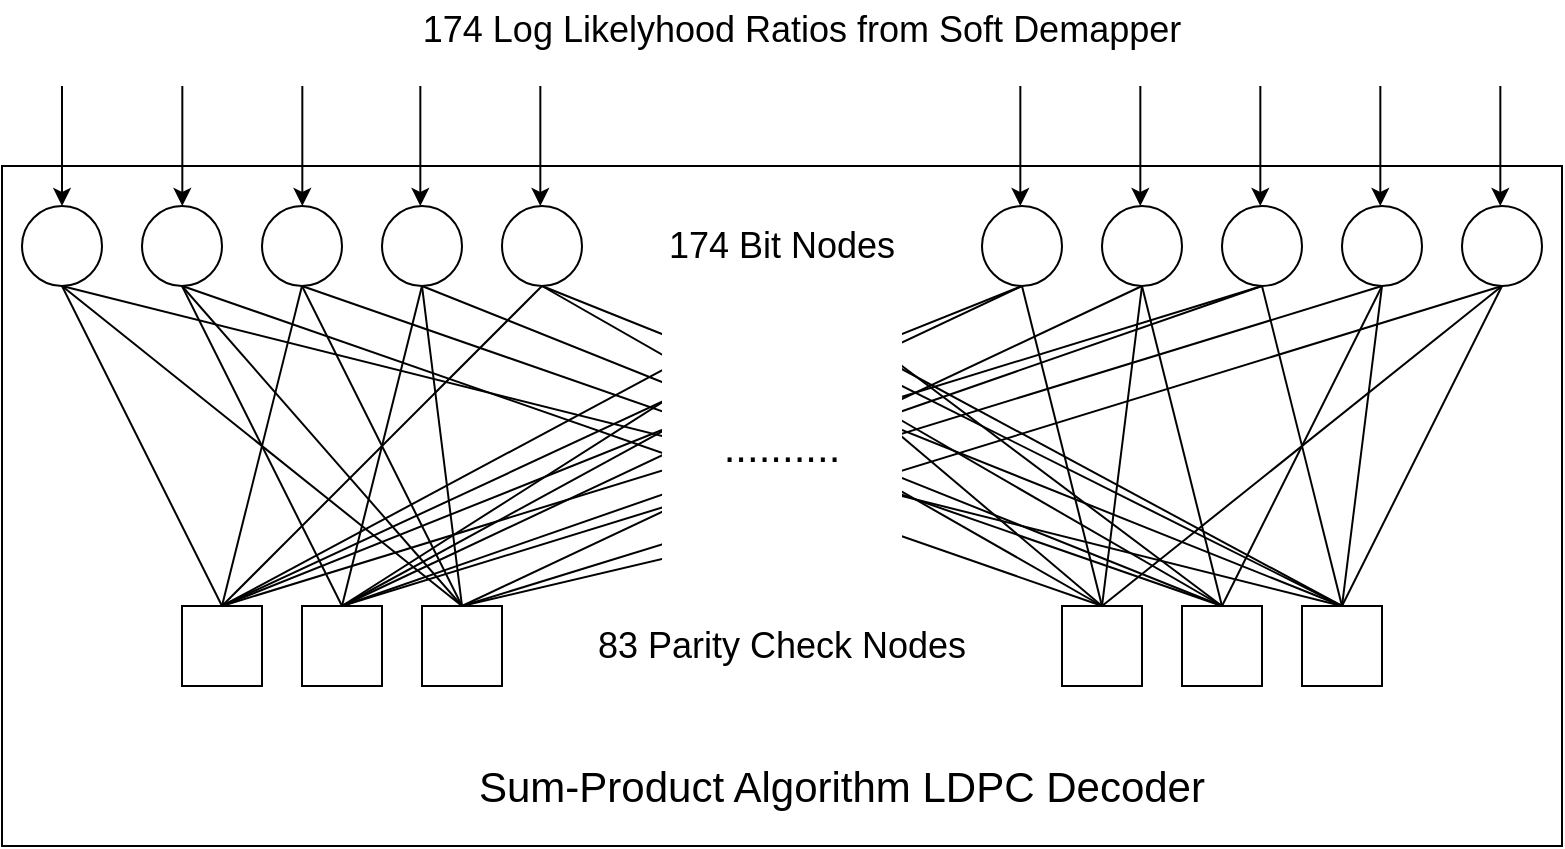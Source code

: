 <mxGraphModel dx="729" dy="750" grid="1" gridSize="10" guides="1" tooltips="1" connect="1" arrows="1" fold="1" page="1" pageScale="1" pageWidth="827" pageHeight="1169" background="#ffffff"><root><mxCell id="0"/><mxCell id="1" parent="0"/><mxCell id="70" value="" style="rounded=0;whiteSpace=wrap;html=1;fontSize=21;" vertex="1" parent="1"><mxGeometry x="30" y="140" width="780" height="340" as="geometry"/></mxCell><mxCell id="2" value="" style="ellipse;whiteSpace=wrap;html=1;aspect=fixed;" vertex="1" parent="1"><mxGeometry x="40" y="160" width="40" height="40" as="geometry"/></mxCell><mxCell id="4" value="" style="whiteSpace=wrap;html=1;aspect=fixed;" vertex="1" parent="1"><mxGeometry x="120" y="360" width="40" height="40" as="geometry"/></mxCell><mxCell id="5" value="" style="ellipse;whiteSpace=wrap;html=1;aspect=fixed;" vertex="1" parent="1"><mxGeometry x="100" y="160" width="40" height="40" as="geometry"/></mxCell><mxCell id="6" value="" style="ellipse;whiteSpace=wrap;html=1;aspect=fixed;" vertex="1" parent="1"><mxGeometry x="160" y="160" width="40" height="40" as="geometry"/></mxCell><mxCell id="7" value="" style="ellipse;whiteSpace=wrap;html=1;aspect=fixed;" vertex="1" parent="1"><mxGeometry x="220" y="160" width="40" height="40" as="geometry"/></mxCell><mxCell id="8" value="" style="ellipse;whiteSpace=wrap;html=1;aspect=fixed;" vertex="1" parent="1"><mxGeometry x="280" y="160" width="40" height="40" as="geometry"/></mxCell><mxCell id="9" value="" style="ellipse;whiteSpace=wrap;html=1;aspect=fixed;" vertex="1" parent="1"><mxGeometry x="520" y="160" width="40" height="40" as="geometry"/></mxCell><mxCell id="10" value="" style="ellipse;whiteSpace=wrap;html=1;aspect=fixed;" vertex="1" parent="1"><mxGeometry x="580" y="160" width="40" height="40" as="geometry"/></mxCell><mxCell id="11" value="" style="ellipse;whiteSpace=wrap;html=1;aspect=fixed;" vertex="1" parent="1"><mxGeometry x="640" y="160" width="40" height="40" as="geometry"/></mxCell><mxCell id="12" value="" style="ellipse;whiteSpace=wrap;html=1;aspect=fixed;" vertex="1" parent="1"><mxGeometry x="700" y="160" width="40" height="40" as="geometry"/></mxCell><mxCell id="13" value="" style="ellipse;whiteSpace=wrap;html=1;aspect=fixed;" vertex="1" parent="1"><mxGeometry x="760" y="160" width="40" height="40" as="geometry"/></mxCell><mxCell id="14" value="" style="whiteSpace=wrap;html=1;aspect=fixed;" vertex="1" parent="1"><mxGeometry x="180" y="360" width="40" height="40" as="geometry"/></mxCell><mxCell id="15" value="" style="whiteSpace=wrap;html=1;aspect=fixed;" vertex="1" parent="1"><mxGeometry x="240" y="360" width="40" height="40" as="geometry"/></mxCell><mxCell id="20" value="" style="whiteSpace=wrap;html=1;aspect=fixed;" vertex="1" parent="1"><mxGeometry x="560" y="360" width="40" height="40" as="geometry"/></mxCell><mxCell id="21" value="" style="whiteSpace=wrap;html=1;aspect=fixed;" vertex="1" parent="1"><mxGeometry x="620" y="360" width="40" height="40" as="geometry"/></mxCell><mxCell id="22" value="" style="whiteSpace=wrap;html=1;aspect=fixed;" vertex="1" parent="1"><mxGeometry x="680" y="360" width="40" height="40" as="geometry"/></mxCell><mxCell id="23" value="" style="endArrow=none;startArrow=none;html=1;exitX=0.5;exitY=1;entryX=0.5;entryY=0;startFill=0;endFill=0;" edge="1" parent="1" source="2" target="4"><mxGeometry width="50" height="50" relative="1" as="geometry"><mxPoint x="40" y="470" as="sourcePoint"/><mxPoint x="90" y="420" as="targetPoint"/></mxGeometry></mxCell><mxCell id="24" value="&lt;font style=&quot;font-size: 18px&quot;&gt;&lt;font&gt;83 Parity&amp;nbsp;&lt;/font&gt;Check Nodes&lt;/font&gt;" style="text;html=1;strokeColor=none;fillColor=none;align=center;verticalAlign=middle;whiteSpace=wrap;rounded=0;" vertex="1" parent="1"><mxGeometry x="280" y="360" width="280" height="40" as="geometry"/></mxCell><mxCell id="25" value="" style="endArrow=none;startArrow=none;html=1;exitX=0.5;exitY=1;entryX=0.5;entryY=0;startFill=0;endFill=0;" edge="1" parent="1"><mxGeometry width="50" height="50" relative="1" as="geometry"><mxPoint x="120.167" y="200" as="sourcePoint"/><mxPoint x="580.167" y="360" as="targetPoint"/></mxGeometry></mxCell><mxCell id="26" value="" style="endArrow=none;startArrow=none;html=1;entryX=0.5;entryY=0;startFill=0;endFill=0;" edge="1" parent="1" target="15"><mxGeometry width="50" height="50" relative="1" as="geometry"><mxPoint x="60" y="200" as="sourcePoint"/><mxPoint x="320.167" y="360" as="targetPoint"/></mxGeometry></mxCell><mxCell id="27" value="" style="endArrow=none;startArrow=none;html=1;entryX=0.5;entryY=1;exitX=0.5;exitY=0;startFill=0;endFill=0;" edge="1" parent="1" source="4" target="8"><mxGeometry width="50" height="50" relative="1" as="geometry"><mxPoint x="10" y="470" as="sourcePoint"/><mxPoint x="60" y="420" as="targetPoint"/></mxGeometry></mxCell><mxCell id="28" value="" style="endArrow=none;startArrow=none;html=1;exitX=0.5;exitY=1;entryX=0.5;entryY=0;startFill=0;endFill=0;" edge="1" parent="1" source="5" target="14"><mxGeometry width="50" height="50" relative="1" as="geometry"><mxPoint x="10" y="470" as="sourcePoint"/><mxPoint x="60" y="420" as="targetPoint"/></mxGeometry></mxCell><mxCell id="29" value="" style="endArrow=none;startArrow=none;html=1;exitX=0.5;exitY=1;entryX=0.5;entryY=0;startFill=0;endFill=0;" edge="1" parent="1" source="6" target="15"><mxGeometry width="50" height="50" relative="1" as="geometry"><mxPoint x="10" y="470" as="sourcePoint"/><mxPoint x="60" y="420" as="targetPoint"/></mxGeometry></mxCell><mxCell id="30" value="" style="endArrow=none;startArrow=none;html=1;entryX=0.5;entryY=1;exitX=0.5;exitY=0;startFill=0;endFill=0;" edge="1" parent="1" source="14" target="7"><mxGeometry width="50" height="50" relative="1" as="geometry"><mxPoint x="10" y="470" as="sourcePoint"/><mxPoint x="60" y="420" as="targetPoint"/></mxGeometry></mxCell><mxCell id="31" value="" style="endArrow=none;startArrow=none;html=1;entryX=0.5;entryY=1;exitX=0.5;exitY=0;startFill=0;endFill=0;" edge="1" parent="1" source="4" target="9"><mxGeometry width="50" height="50" relative="1" as="geometry"><mxPoint x="90" y="470" as="sourcePoint"/><mxPoint x="140" y="420" as="targetPoint"/></mxGeometry></mxCell><mxCell id="32" value="" style="endArrow=none;startArrow=none;html=1;entryX=0.5;entryY=1;startFill=0;endFill=0;" edge="1" parent="1" target="10"><mxGeometry width="50" height="50" relative="1" as="geometry"><mxPoint x="260" y="360" as="sourcePoint"/><mxPoint x="130" y="420" as="targetPoint"/></mxGeometry></mxCell><mxCell id="33" value="" style="endArrow=none;startArrow=none;html=1;entryX=0.5;entryY=1;exitX=0.5;exitY=0;startFill=0;endFill=0;" edge="1" parent="1" source="4" target="6"><mxGeometry width="50" height="50" relative="1" as="geometry"><mxPoint x="20" y="470" as="sourcePoint"/><mxPoint x="70" y="420" as="targetPoint"/></mxGeometry></mxCell><mxCell id="34" value="" style="endArrow=none;startArrow=none;html=1;entryX=0.5;entryY=0;startFill=0;endFill=0;" edge="1" parent="1" target="22"><mxGeometry width="50" height="50" relative="1" as="geometry"><mxPoint x="60" y="200" as="sourcePoint"/><mxPoint x="100" y="420" as="targetPoint"/></mxGeometry></mxCell><mxCell id="35" value="" style="endArrow=none;startArrow=none;html=1;entryX=0.5;entryY=1;startFill=0;endFill=0;" edge="1" parent="1" target="7"><mxGeometry width="50" height="50" relative="1" as="geometry"><mxPoint x="260" y="360" as="sourcePoint"/><mxPoint x="100" y="420" as="targetPoint"/></mxGeometry></mxCell><mxCell id="36" value="" style="endArrow=none;startArrow=none;html=1;entryX=0.5;entryY=1;startFill=0;endFill=0;" edge="1" parent="1" target="5"><mxGeometry width="50" height="50" relative="1" as="geometry"><mxPoint x="260" y="360" as="sourcePoint"/><mxPoint x="130" y="200" as="targetPoint"/></mxGeometry></mxCell><mxCell id="37" value="" style="endArrow=none;startArrow=none;html=1;entryX=0.5;entryY=1;startFill=0;endFill=0;" edge="1" parent="1" target="9"><mxGeometry width="50" height="50" relative="1" as="geometry"><mxPoint x="580" y="360" as="sourcePoint"/><mxPoint x="250" y="420" as="targetPoint"/></mxGeometry></mxCell><mxCell id="38" value="" style="endArrow=none;startArrow=none;html=1;entryX=0.5;entryY=1;exitX=0.5;exitY=0;startFill=0;endFill=0;" edge="1" parent="1" source="21" target="12"><mxGeometry width="50" height="50" relative="1" as="geometry"><mxPoint x="200" y="470" as="sourcePoint"/><mxPoint x="250" y="420" as="targetPoint"/></mxGeometry></mxCell><mxCell id="39" value="" style="endArrow=none;startArrow=none;html=1;entryX=0.5;entryY=1;exitX=0.5;exitY=0;startFill=0;endFill=0;" edge="1" parent="1" source="22" target="13"><mxGeometry width="50" height="50" relative="1" as="geometry"><mxPoint x="580" y="440" as="sourcePoint"/><mxPoint x="250" y="420" as="targetPoint"/></mxGeometry></mxCell><mxCell id="40" value="" style="endArrow=none;startArrow=none;html=1;entryX=0.5;entryY=1;exitX=0.5;exitY=0;startFill=0;endFill=0;" edge="1" parent="1" source="20" target="13"><mxGeometry width="50" height="50" relative="1" as="geometry"><mxPoint x="350" y="470" as="sourcePoint"/><mxPoint x="400" y="420" as="targetPoint"/></mxGeometry></mxCell><mxCell id="41" value="" style="endArrow=none;startArrow=none;html=1;entryX=0.5;entryY=1;exitX=0.5;exitY=0;startFill=0;endFill=0;" edge="1" parent="1" source="15" target="13"><mxGeometry width="50" height="50" relative="1" as="geometry"><mxPoint x="350" y="470" as="sourcePoint"/><mxPoint x="400" y="420" as="targetPoint"/></mxGeometry></mxCell><mxCell id="42" value="" style="endArrow=none;startArrow=none;html=1;entryX=0.5;entryY=1;exitX=0.5;exitY=0;startFill=0;endFill=0;" edge="1" parent="1" source="22" target="11"><mxGeometry width="50" height="50" relative="1" as="geometry"><mxPoint x="340" y="470" as="sourcePoint"/><mxPoint x="390" y="420" as="targetPoint"/></mxGeometry></mxCell><mxCell id="43" value="" style="endArrow=none;startArrow=none;html=1;entryX=0.5;entryY=1;exitX=0.5;exitY=0;startFill=0;endFill=0;" edge="1" parent="1" source="20" target="10"><mxGeometry width="50" height="50" relative="1" as="geometry"><mxPoint x="340" y="470" as="sourcePoint"/><mxPoint x="390" y="420" as="targetPoint"/></mxGeometry></mxCell><mxCell id="44" value="" style="endArrow=none;startArrow=none;html=1;entryX=0.5;entryY=1;exitX=0.5;exitY=0;startFill=0;endFill=0;" edge="1" parent="1" source="14" target="11"><mxGeometry width="50" height="50" relative="1" as="geometry"><mxPoint x="330" y="470" as="sourcePoint"/><mxPoint x="380" y="420" as="targetPoint"/></mxGeometry></mxCell><mxCell id="45" value="" style="endArrow=none;startArrow=none;html=1;entryX=0.5;entryY=1;exitX=0.5;exitY=0;startFill=0;endFill=0;" edge="1" parent="1" source="21" target="6"><mxGeometry width="50" height="50" relative="1" as="geometry"><mxPoint x="40" y="470" as="sourcePoint"/><mxPoint x="90" y="420" as="targetPoint"/></mxGeometry></mxCell><mxCell id="46" value="" style="endArrow=none;startArrow=none;html=1;entryX=0.5;entryY=1;exitX=0.5;exitY=0;startFill=0;endFill=0;" edge="1" parent="1" source="21" target="7"><mxGeometry width="50" height="50" relative="1" as="geometry"><mxPoint x="10" y="470" as="sourcePoint"/><mxPoint x="60" y="420" as="targetPoint"/></mxGeometry></mxCell><mxCell id="47" value="" style="endArrow=none;startArrow=none;html=1;entryX=0.5;entryY=1;exitX=0.5;exitY=0;startFill=0;endFill=0;" edge="1" parent="1" source="22" target="8"><mxGeometry width="50" height="50" relative="1" as="geometry"><mxPoint x="110" y="470" as="sourcePoint"/><mxPoint x="160" y="420" as="targetPoint"/></mxGeometry></mxCell><mxCell id="48" value="" style="endArrow=none;startArrow=none;html=1;entryX=0.5;entryY=1;startFill=0;endFill=0;" edge="1" parent="1" target="8"><mxGeometry width="50" height="50" relative="1" as="geometry"><mxPoint x="580" y="360" as="sourcePoint"/><mxPoint x="130" y="420" as="targetPoint"/></mxGeometry></mxCell><mxCell id="49" value="" style="endArrow=none;startArrow=none;html=1;exitX=0.5;exitY=0;startFill=0;endFill=0;" edge="1" parent="1" source="14"><mxGeometry width="50" height="50" relative="1" as="geometry"><mxPoint x="210" y="470" as="sourcePoint"/><mxPoint x="540" y="200" as="targetPoint"/></mxGeometry></mxCell><mxCell id="50" value="" style="endArrow=none;startArrow=none;html=1;entryX=0.5;entryY=1;exitX=0.5;exitY=0;startFill=0;endFill=0;" edge="1" parent="1" source="4" target="11"><mxGeometry width="50" height="50" relative="1" as="geometry"><mxPoint x="70" y="470" as="sourcePoint"/><mxPoint x="120" y="420" as="targetPoint"/></mxGeometry></mxCell><mxCell id="51" value="" style="endArrow=none;html=1;entryX=0.5;entryY=1;" edge="1" parent="1" target="12"><mxGeometry width="50" height="50" relative="1" as="geometry"><mxPoint x="700" y="360" as="sourcePoint"/><mxPoint x="270" y="420" as="targetPoint"/></mxGeometry></mxCell><mxCell id="52" value="" style="endArrow=none;html=1;entryX=0.5;entryY=1;exitX=0.5;exitY=0;" edge="1" parent="1" source="14" target="12"><mxGeometry width="50" height="50" relative="1" as="geometry"><mxPoint x="340" y="470" as="sourcePoint"/><mxPoint x="390" y="420" as="targetPoint"/></mxGeometry></mxCell><mxCell id="53" value="" style="endArrow=none;html=1;entryX=0.5;entryY=1;exitX=0.5;exitY=0;" edge="1" parent="1" source="21" target="10"><mxGeometry width="50" height="50" relative="1" as="geometry"><mxPoint x="260" y="470" as="sourcePoint"/><mxPoint x="310" y="420" as="targetPoint"/></mxGeometry></mxCell><mxCell id="55" value="" style="endArrow=none;html=1;exitX=0.5;exitY=0;" edge="1" parent="1" source="4"><mxGeometry width="50" height="50" relative="1" as="geometry"><mxPoint x="90" y="350" as="sourcePoint"/><mxPoint x="420" y="230" as="targetPoint"/></mxGeometry></mxCell><mxCell id="56" value="" style="endArrow=none;html=1;entryX=0.5;entryY=0;" edge="1" parent="1" target="4"><mxGeometry width="50" height="50" relative="1" as="geometry"><mxPoint x="420" y="210" as="sourcePoint"/><mxPoint x="140" y="420" as="targetPoint"/></mxGeometry></mxCell><mxCell id="57" value="" style="endArrow=none;html=1;" edge="1" parent="1"><mxGeometry width="50" height="50" relative="1" as="geometry"><mxPoint x="420" y="220" as="sourcePoint"/><mxPoint x="200" y="360" as="targetPoint"/></mxGeometry></mxCell><mxCell id="58" value="" style="endArrow=none;html=1;entryX=0.5;entryY=0;" edge="1" parent="1" target="14"><mxGeometry width="50" height="50" relative="1" as="geometry"><mxPoint x="420" y="240" as="sourcePoint"/><mxPoint x="200" y="420" as="targetPoint"/></mxGeometry></mxCell><mxCell id="59" value="" style="endArrow=none;html=1;entryX=0.5;entryY=0;" edge="1" parent="1" target="15"><mxGeometry width="50" height="50" relative="1" as="geometry"><mxPoint x="430" y="320" as="sourcePoint"/><mxPoint x="260" y="360" as="targetPoint"/></mxGeometry></mxCell><mxCell id="60" value="" style="endArrow=none;html=1;entryX=0.5;entryY=0;" edge="1" parent="1" target="22"><mxGeometry width="50" height="50" relative="1" as="geometry"><mxPoint x="440" y="220" as="sourcePoint"/><mxPoint x="360" y="420" as="targetPoint"/></mxGeometry></mxCell><mxCell id="61" value="" style="endArrow=none;html=1;entryX=0.5;entryY=0;" edge="1" parent="1" target="22"><mxGeometry width="50" height="50" relative="1" as="geometry"><mxPoint x="440" y="230" as="sourcePoint"/><mxPoint x="360" y="420" as="targetPoint"/></mxGeometry></mxCell><mxCell id="62" value="" style="endArrow=none;html=1;entryX=0.5;entryY=0;" edge="1" parent="1" target="21"><mxGeometry width="50" height="50" relative="1" as="geometry"><mxPoint x="440" y="210" as="sourcePoint"/><mxPoint x="360" y="420" as="targetPoint"/></mxGeometry></mxCell><mxCell id="63" value="" style="endArrow=none;html=1;entryX=0.5;entryY=0;" edge="1" parent="1" target="20"><mxGeometry width="50" height="50" relative="1" as="geometry"><mxPoint x="450" y="250" as="sourcePoint"/><mxPoint x="360" y="420" as="targetPoint"/></mxGeometry></mxCell><mxCell id="64" value="" style="endArrow=none;html=1;" edge="1" parent="1"><mxGeometry width="50" height="50" relative="1" as="geometry"><mxPoint x="450" y="250" as="sourcePoint"/><mxPoint x="640" y="360" as="targetPoint"/></mxGeometry></mxCell><mxCell id="54" value=".........." style="rounded=0;whiteSpace=wrap;html=1;strokeColor=none;fontSize=21;" vertex="1" parent="1"><mxGeometry x="360" y="200" width="120" height="160" as="geometry"/></mxCell><mxCell id="65" value="&lt;font style=&quot;font-size: 18px&quot;&gt;174 Bit Nodes&lt;/font&gt;" style="text;html=1;strokeColor=none;fillColor=none;align=center;verticalAlign=middle;whiteSpace=wrap;rounded=0;" vertex="1" parent="1"><mxGeometry x="360" y="160" width="120" height="40" as="geometry"/></mxCell><mxCell id="66" value="" style="endArrow=classic;html=1;fontSize=21;entryX=0.5;entryY=0;" edge="1" parent="1" target="2"><mxGeometry width="50" height="50" relative="1" as="geometry"><mxPoint x="60" y="100" as="sourcePoint"/><mxPoint x="90" y="420" as="targetPoint"/></mxGeometry></mxCell><mxCell id="67" value="" style="endArrow=classic;html=1;fontSize=21;entryX=0.5;entryY=0;exitX=0.116;exitY=1;exitPerimeter=0;" edge="1" parent="1"><mxGeometry width="50" height="50" relative="1" as="geometry"><mxPoint x="120.167" y="100" as="sourcePoint"/><mxPoint x="120.167" y="160" as="targetPoint"/></mxGeometry></mxCell><mxCell id="68" value="" style="endArrow=classic;html=1;fontSize=21;entryX=0.5;entryY=0;exitX=0.192;exitY=1;exitPerimeter=0;" edge="1" parent="1"><mxGeometry width="50" height="50" relative="1" as="geometry"><mxPoint x="180.167" y="100" as="sourcePoint"/><mxPoint x="180.167" y="160" as="targetPoint"/></mxGeometry></mxCell><mxCell id="71" value="Sum-Product Algorithm LDPC Decoder" style="text;html=1;strokeColor=none;fillColor=none;align=center;verticalAlign=middle;whiteSpace=wrap;rounded=0;fontSize=21;" vertex="1" parent="1"><mxGeometry x="250" y="440" width="400" height="20" as="geometry"/></mxCell><mxCell id="73" value="" style="endArrow=classic;html=1;fontSize=21;entryX=0.5;entryY=0;exitX=0.192;exitY=1;exitPerimeter=0;" edge="1" parent="1"><mxGeometry width="50" height="50" relative="1" as="geometry"><mxPoint x="239.167" y="100" as="sourcePoint"/><mxPoint x="239.167" y="160" as="targetPoint"/></mxGeometry></mxCell><mxCell id="74" value="" style="endArrow=classic;html=1;fontSize=21;entryX=0.5;entryY=0;exitX=0.192;exitY=1;exitPerimeter=0;" edge="1" parent="1"><mxGeometry width="50" height="50" relative="1" as="geometry"><mxPoint x="299.167" y="100" as="sourcePoint"/><mxPoint x="299.167" y="160" as="targetPoint"/></mxGeometry></mxCell><mxCell id="75" value="" style="endArrow=classic;html=1;fontSize=21;entryX=0.5;entryY=0;exitX=0.192;exitY=1;exitPerimeter=0;" edge="1" parent="1"><mxGeometry width="50" height="50" relative="1" as="geometry"><mxPoint x="539.167" y="100" as="sourcePoint"/><mxPoint x="539.167" y="160" as="targetPoint"/></mxGeometry></mxCell><mxCell id="76" value="" style="endArrow=classic;html=1;fontSize=21;entryX=0.5;entryY=0;exitX=0.192;exitY=1;exitPerimeter=0;" edge="1" parent="1"><mxGeometry width="50" height="50" relative="1" as="geometry"><mxPoint x="599.167" y="100" as="sourcePoint"/><mxPoint x="599.167" y="160" as="targetPoint"/></mxGeometry></mxCell><mxCell id="77" value="" style="endArrow=classic;html=1;fontSize=21;entryX=0.5;entryY=0;exitX=0.192;exitY=1;exitPerimeter=0;" edge="1" parent="1"><mxGeometry width="50" height="50" relative="1" as="geometry"><mxPoint x="659.167" y="100" as="sourcePoint"/><mxPoint x="659.167" y="160" as="targetPoint"/></mxGeometry></mxCell><mxCell id="78" value="" style="endArrow=classic;html=1;fontSize=21;entryX=0.5;entryY=0;exitX=0.192;exitY=1;exitPerimeter=0;" edge="1" parent="1"><mxGeometry width="50" height="50" relative="1" as="geometry"><mxPoint x="719.167" y="100" as="sourcePoint"/><mxPoint x="719.167" y="160" as="targetPoint"/></mxGeometry></mxCell><mxCell id="79" value="" style="endArrow=classic;html=1;fontSize=21;entryX=0.5;entryY=0;exitX=0.192;exitY=1;exitPerimeter=0;" edge="1" parent="1"><mxGeometry width="50" height="50" relative="1" as="geometry"><mxPoint x="779.167" y="100" as="sourcePoint"/><mxPoint x="779.167" y="160" as="targetPoint"/></mxGeometry></mxCell><mxCell id="80" value="&lt;font style=&quot;font-size: 18px&quot;&gt;174 Log Likelyhood Ratios from Soft Demapper&lt;/font&gt;" style="text;html=1;strokeColor=none;fillColor=none;align=center;verticalAlign=middle;whiteSpace=wrap;rounded=0;fontSize=21;" vertex="1" parent="1"><mxGeometry x="180" y="60" width="500" height="20" as="geometry"/></mxCell></root></mxGraphModel>